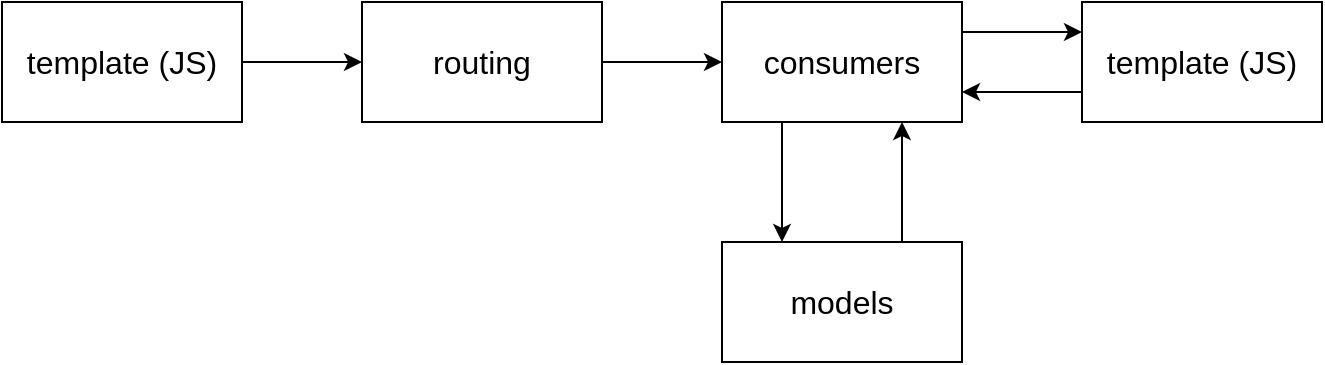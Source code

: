 <mxfile version="12.1.1" type="device" pages="1"><diagram id="RQRdrnYnaa0U1l002pnJ" name="Page-1"><mxGraphModel dx="824" dy="876" grid="1" gridSize="10" guides="1" tooltips="1" connect="1" arrows="1" fold="1" page="1" pageScale="1" pageWidth="827" pageHeight="1169" math="0" shadow="0"><root><mxCell id="0"/><mxCell id="1" parent="0"/><mxCell id="Wg4sRUn1cd7uK9nusxTm-1" value="&lt;font size=&quot;3&quot;&gt;template (JS)&lt;/font&gt;" style="rounded=0;whiteSpace=wrap;html=1;" vertex="1" parent="1"><mxGeometry x="120" y="200" width="120" height="60" as="geometry"/></mxCell><mxCell id="Wg4sRUn1cd7uK9nusxTm-2" value="&lt;font size=&quot;3&quot;&gt;routing&lt;/font&gt;" style="rounded=0;whiteSpace=wrap;html=1;" vertex="1" parent="1"><mxGeometry x="300" y="200" width="120" height="60" as="geometry"/></mxCell><mxCell id="Wg4sRUn1cd7uK9nusxTm-3" value="&lt;font size=&quot;3&quot;&gt;consumers&lt;/font&gt;" style="rounded=0;whiteSpace=wrap;html=1;" vertex="1" parent="1"><mxGeometry x="480" y="200" width="120" height="60" as="geometry"/></mxCell><mxCell id="Wg4sRUn1cd7uK9nusxTm-4" value="&lt;font size=&quot;3&quot;&gt;template (JS)&lt;/font&gt;" style="rounded=0;whiteSpace=wrap;html=1;" vertex="1" parent="1"><mxGeometry x="660" y="200" width="120" height="60" as="geometry"/></mxCell><mxCell id="Wg4sRUn1cd7uK9nusxTm-5" value="&lt;font size=&quot;3&quot;&gt;models&lt;/font&gt;" style="rounded=0;whiteSpace=wrap;html=1;" vertex="1" parent="1"><mxGeometry x="480" y="320" width="120" height="60" as="geometry"/></mxCell><mxCell id="Wg4sRUn1cd7uK9nusxTm-6" value="" style="endArrow=classic;html=1;entryX=0;entryY=0.5;entryDx=0;entryDy=0;exitX=1;exitY=0.5;exitDx=0;exitDy=0;" edge="1" parent="1" source="Wg4sRUn1cd7uK9nusxTm-1" target="Wg4sRUn1cd7uK9nusxTm-2"><mxGeometry width="50" height="50" relative="1" as="geometry"><mxPoint x="120" y="450" as="sourcePoint"/><mxPoint x="190" y="450" as="targetPoint"/></mxGeometry></mxCell><mxCell id="Wg4sRUn1cd7uK9nusxTm-7" value="" style="endArrow=classic;html=1;entryX=0.25;entryY=0;entryDx=0;entryDy=0;exitX=0.25;exitY=1;exitDx=0;exitDy=0;" edge="1" parent="1" source="Wg4sRUn1cd7uK9nusxTm-3" target="Wg4sRUn1cd7uK9nusxTm-5"><mxGeometry width="50" height="50" relative="1" as="geometry"><mxPoint x="330" y="330" as="sourcePoint"/><mxPoint x="390" y="330" as="targetPoint"/></mxGeometry></mxCell><mxCell id="Wg4sRUn1cd7uK9nusxTm-9" value="" style="endArrow=classic;html=1;entryX=0;entryY=0.5;entryDx=0;entryDy=0;exitX=1;exitY=0.5;exitDx=0;exitDy=0;" edge="1" parent="1"><mxGeometry width="50" height="50" relative="1" as="geometry"><mxPoint x="420" y="230" as="sourcePoint"/><mxPoint x="480" y="230" as="targetPoint"/></mxGeometry></mxCell><mxCell id="Wg4sRUn1cd7uK9nusxTm-10" value="" style="endArrow=classic;html=1;entryX=0.75;entryY=1;entryDx=0;entryDy=0;exitX=0.75;exitY=0;exitDx=0;exitDy=0;" edge="1" parent="1" source="Wg4sRUn1cd7uK9nusxTm-5" target="Wg4sRUn1cd7uK9nusxTm-3"><mxGeometry width="50" height="50" relative="1" as="geometry"><mxPoint x="120" y="450" as="sourcePoint"/><mxPoint x="170" y="400" as="targetPoint"/></mxGeometry></mxCell><mxCell id="Wg4sRUn1cd7uK9nusxTm-12" value="" style="endArrow=classic;html=1;entryX=0;entryY=0.25;entryDx=0;entryDy=0;exitX=1;exitY=0.25;exitDx=0;exitDy=0;" edge="1" parent="1" source="Wg4sRUn1cd7uK9nusxTm-3" target="Wg4sRUn1cd7uK9nusxTm-4"><mxGeometry width="50" height="50" relative="1" as="geometry"><mxPoint x="120" y="450" as="sourcePoint"/><mxPoint x="170" y="400" as="targetPoint"/></mxGeometry></mxCell><mxCell id="Wg4sRUn1cd7uK9nusxTm-13" value="" style="endArrow=classic;html=1;entryX=1;entryY=0.75;entryDx=0;entryDy=0;exitX=0;exitY=0.75;exitDx=0;exitDy=0;" edge="1" parent="1" source="Wg4sRUn1cd7uK9nusxTm-4" target="Wg4sRUn1cd7uK9nusxTm-3"><mxGeometry width="50" height="50" relative="1" as="geometry"><mxPoint x="670" y="400" as="sourcePoint"/><mxPoint x="170" y="400" as="targetPoint"/></mxGeometry></mxCell></root></mxGraphModel></diagram></mxfile>